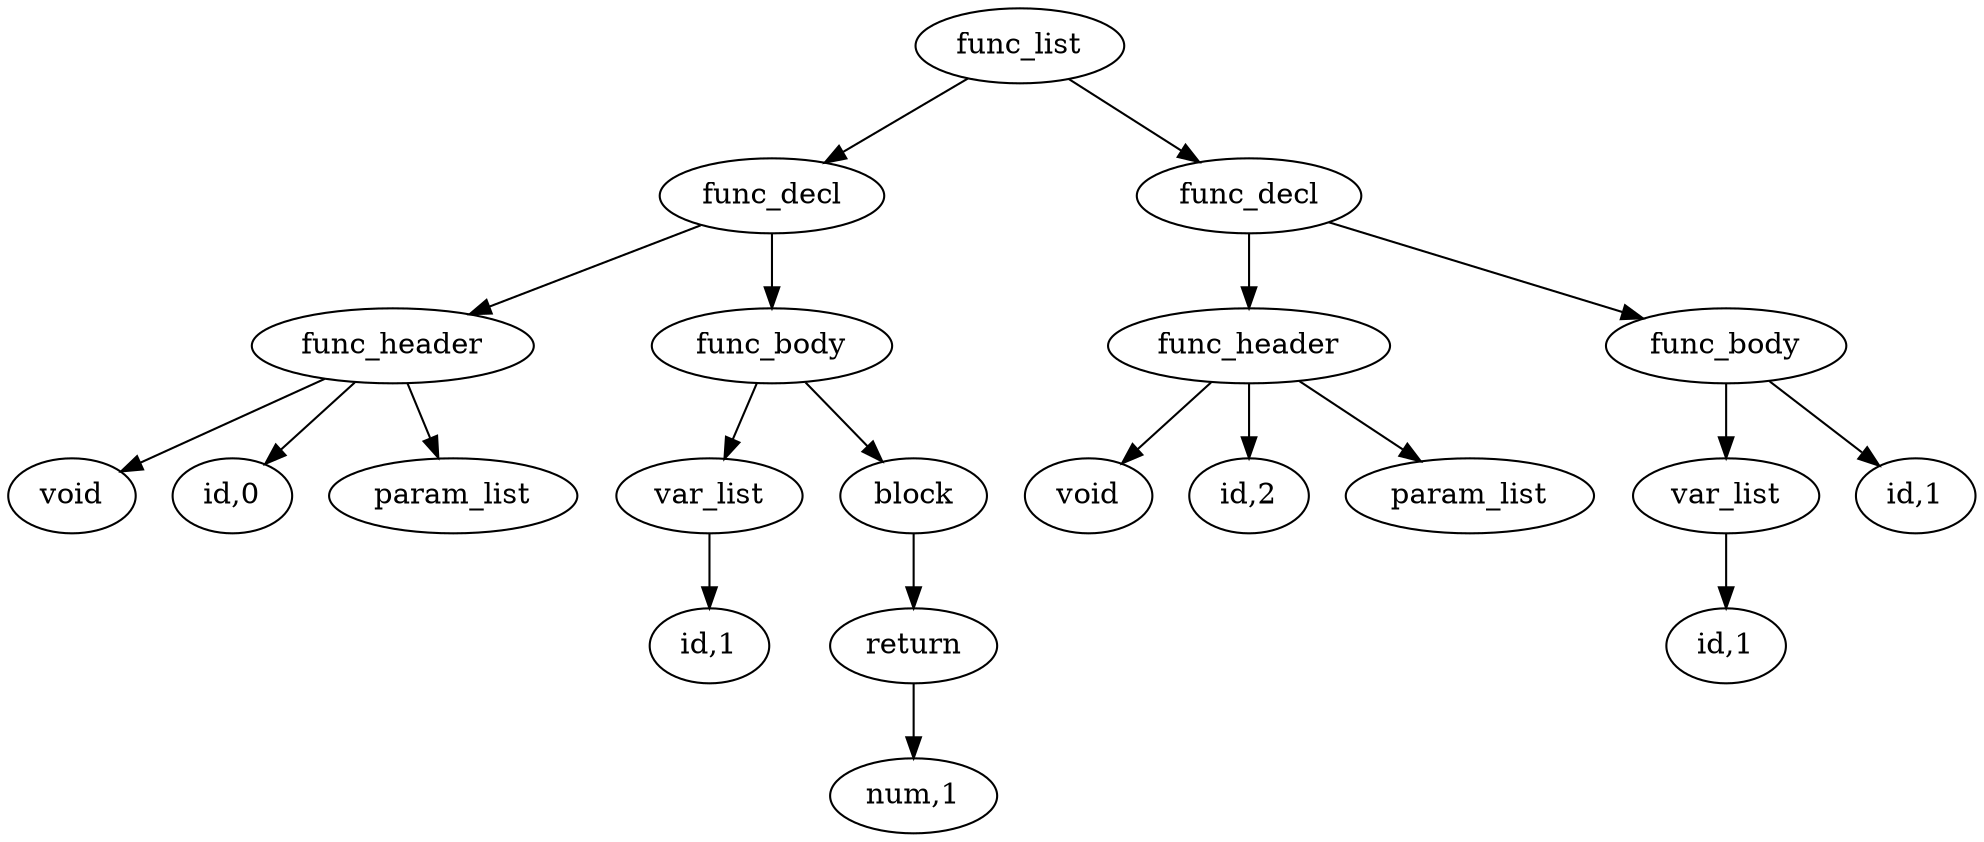 digraph {
graph [ordering="out"];
node0[label="func_list"];
node1[label="func_decl"];
node2[label="func_header"];
node3[label="void"];
node2 -> node3;
node4[label="id,0"];
node2 -> node4;
node5[label="param_list"];
node2 -> node5;
node1 -> node2;
node6[label="func_body"];
node7[label="var_list"];
node8[label="id,1"];
node7 -> node8;
node6 -> node7;
node9[label="block"];
node10[label="return"];
node11[label="num,1"];
node10 -> node11;
node9 -> node10;
node6 -> node9;
node1 -> node6;
node0 -> node1;
node12[label="func_decl"];
node13[label="func_header"];
node14[label="void"];
node13 -> node14;
node15[label="id,2"];
node13 -> node15;
node16[label="param_list"];
node13 -> node16;
node12 -> node13;
node17[label="func_body"];
node18[label="var_list"];
node19[label="id,1"];
node18 -> node19;
node17 -> node18;
node20[label="id,1"];
node17 -> node20;
node12 -> node17;
node0 -> node12;
}
